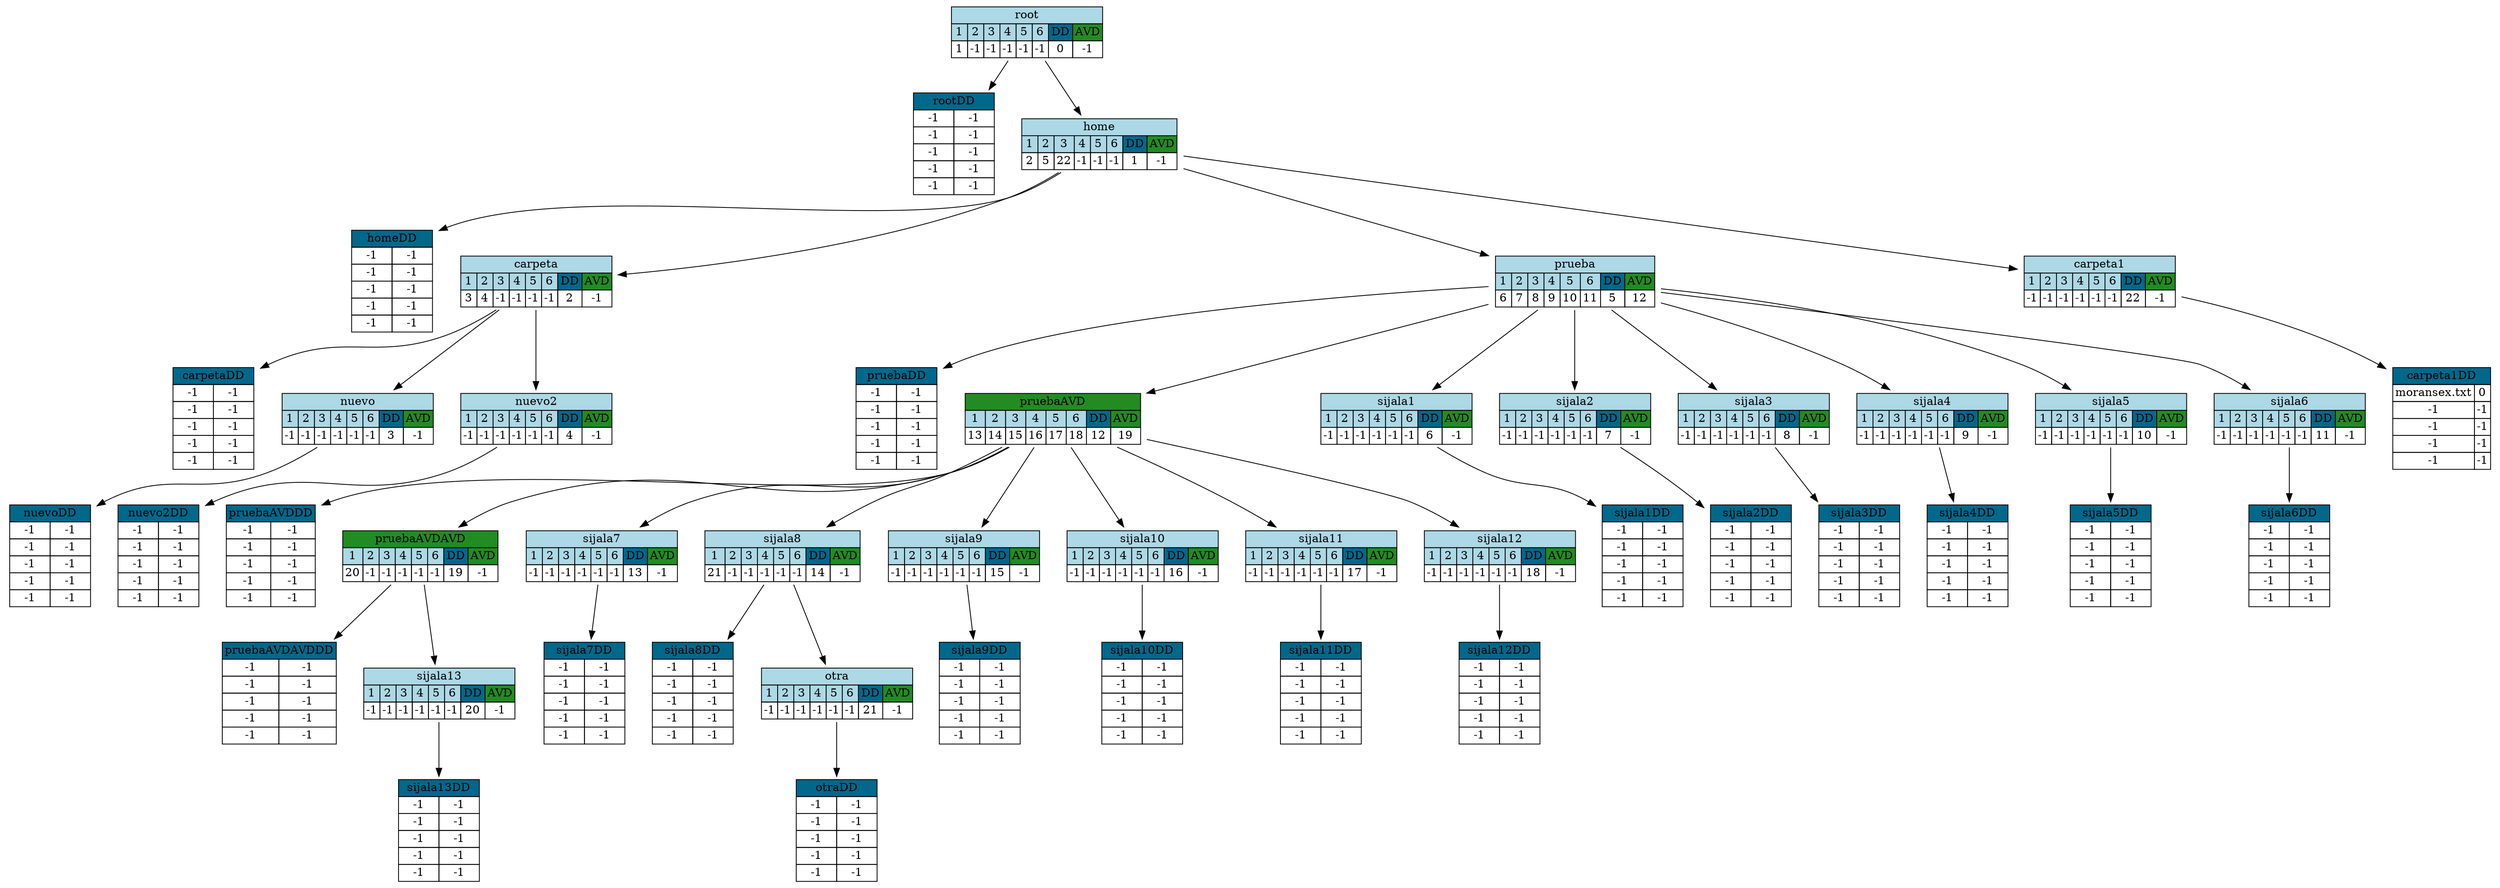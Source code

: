 digraph G{ 
node [shape=plaintext]
tbl0[label=<
<table border='0' cellborder='1' cellspacing='0'>
<tr>
<td colspan='8' bgcolor= 'lightblue' >root</td>
</tr>
<tr>
<td bgcolor='lightblue' width='20' >1</td>
<td bgcolor='lightblue' width='20' >2</td>
<td bgcolor='lightblue' width='20' >3</td>
<td bgcolor='lightblue' width='20' >4</td>
<td bgcolor='lightblue' width='20' >5</td>
<td bgcolor='lightblue' width='20' >6</td>
<td bgcolor='deepskyblue4' width='30' >DD</td>
<td bgcolor='forestgreen' width='20' >AVD</td>
</tr>
<tr>
<td width='20'>1</td>
<td width='20'>-1</td>
<td width='20'>-1</td>
<td width='20'>-1</td>
<td width='20'>-1</td>
<td width='20'>-1</td>
<td width='20'>0</td>
<td width='20'>-1</td>
</tr>
</table>
>];
tbl0->tbl0DD
tbl0DD[label=<
<table border='0' cellborder='1' cellspacing='0'>
<tr><td bgcolor='deepskyblue4' width='100' colspan='2'>rootDD</td>
</tr>
<tr>
<td>-1</td>
<td>-1</td>
</tr>
<tr>
<td>-1</td>
<td>-1</td>
</tr>
<tr>
<td>-1</td>
<td>-1</td>
</tr>
<tr>
<td>-1</td>
<td>-1</td>
</tr>
<tr>
<td>-1</td>
<td>-1</td>
</tr>
</table>
>];
tbl0->tbl1
tbl1[label=<
<table border='0' cellborder='1' cellspacing='0'>
<tr>
<td colspan='8' bgcolor= 'lightblue' >home</td>
</tr>
<tr>
<td bgcolor='lightblue' width='20' >1</td>
<td bgcolor='lightblue' width='20' >2</td>
<td bgcolor='lightblue' width='20' >3</td>
<td bgcolor='lightblue' width='20' >4</td>
<td bgcolor='lightblue' width='20' >5</td>
<td bgcolor='lightblue' width='20' >6</td>
<td bgcolor='deepskyblue4' width='30' >DD</td>
<td bgcolor='forestgreen' width='20' >AVD</td>
</tr>
<tr>
<td width='20'>2</td>
<td width='20'>5</td>
<td width='20'>22</td>
<td width='20'>-1</td>
<td width='20'>-1</td>
<td width='20'>-1</td>
<td width='20'>1</td>
<td width='20'>-1</td>
</tr>
</table>
>];
tbl1->tbl1DD
tbl1DD[label=<
<table border='0' cellborder='1' cellspacing='0'>
<tr><td bgcolor='deepskyblue4' width='100' colspan='2'>homeDD</td>
</tr>
<tr>
<td>-1</td>
<td>-1</td>
</tr>
<tr>
<td>-1</td>
<td>-1</td>
</tr>
<tr>
<td>-1</td>
<td>-1</td>
</tr>
<tr>
<td>-1</td>
<td>-1</td>
</tr>
<tr>
<td>-1</td>
<td>-1</td>
</tr>
</table>
>];
tbl1->tbl2
tbl2[label=<
<table border='0' cellborder='1' cellspacing='0'>
<tr>
<td colspan='8' bgcolor= 'lightblue' >carpeta</td>
</tr>
<tr>
<td bgcolor='lightblue' width='20' >1</td>
<td bgcolor='lightblue' width='20' >2</td>
<td bgcolor='lightblue' width='20' >3</td>
<td bgcolor='lightblue' width='20' >4</td>
<td bgcolor='lightblue' width='20' >5</td>
<td bgcolor='lightblue' width='20' >6</td>
<td bgcolor='deepskyblue4' width='30' >DD</td>
<td bgcolor='forestgreen' width='20' >AVD</td>
</tr>
<tr>
<td width='20'>3</td>
<td width='20'>4</td>
<td width='20'>-1</td>
<td width='20'>-1</td>
<td width='20'>-1</td>
<td width='20'>-1</td>
<td width='20'>2</td>
<td width='20'>-1</td>
</tr>
</table>
>];
tbl2->tbl2DD
tbl2DD[label=<
<table border='0' cellborder='1' cellspacing='0'>
<tr><td bgcolor='deepskyblue4' width='100' colspan='2'>carpetaDD</td>
</tr>
<tr>
<td>-1</td>
<td>-1</td>
</tr>
<tr>
<td>-1</td>
<td>-1</td>
</tr>
<tr>
<td>-1</td>
<td>-1</td>
</tr>
<tr>
<td>-1</td>
<td>-1</td>
</tr>
<tr>
<td>-1</td>
<td>-1</td>
</tr>
</table>
>];
tbl2->tbl3
tbl3[label=<
<table border='0' cellborder='1' cellspacing='0'>
<tr>
<td colspan='8' bgcolor= 'lightblue' >nuevo</td>
</tr>
<tr>
<td bgcolor='lightblue' width='20' >1</td>
<td bgcolor='lightblue' width='20' >2</td>
<td bgcolor='lightblue' width='20' >3</td>
<td bgcolor='lightblue' width='20' >4</td>
<td bgcolor='lightblue' width='20' >5</td>
<td bgcolor='lightblue' width='20' >6</td>
<td bgcolor='deepskyblue4' width='30' >DD</td>
<td bgcolor='forestgreen' width='20' >AVD</td>
</tr>
<tr>
<td width='20'>-1</td>
<td width='20'>-1</td>
<td width='20'>-1</td>
<td width='20'>-1</td>
<td width='20'>-1</td>
<td width='20'>-1</td>
<td width='20'>3</td>
<td width='20'>-1</td>
</tr>
</table>
>];
tbl3->tbl3DD
tbl3DD[label=<
<table border='0' cellborder='1' cellspacing='0'>
<tr><td bgcolor='deepskyblue4' width='100' colspan='2'>nuevoDD</td>
</tr>
<tr>
<td>-1</td>
<td>-1</td>
</tr>
<tr>
<td>-1</td>
<td>-1</td>
</tr>
<tr>
<td>-1</td>
<td>-1</td>
</tr>
<tr>
<td>-1</td>
<td>-1</td>
</tr>
<tr>
<td>-1</td>
<td>-1</td>
</tr>
</table>
>];
tbl2->tbl4
tbl4[label=<
<table border='0' cellborder='1' cellspacing='0'>
<tr>
<td colspan='8' bgcolor= 'lightblue' >nuevo2</td>
</tr>
<tr>
<td bgcolor='lightblue' width='20' >1</td>
<td bgcolor='lightblue' width='20' >2</td>
<td bgcolor='lightblue' width='20' >3</td>
<td bgcolor='lightblue' width='20' >4</td>
<td bgcolor='lightblue' width='20' >5</td>
<td bgcolor='lightblue' width='20' >6</td>
<td bgcolor='deepskyblue4' width='30' >DD</td>
<td bgcolor='forestgreen' width='20' >AVD</td>
</tr>
<tr>
<td width='20'>-1</td>
<td width='20'>-1</td>
<td width='20'>-1</td>
<td width='20'>-1</td>
<td width='20'>-1</td>
<td width='20'>-1</td>
<td width='20'>4</td>
<td width='20'>-1</td>
</tr>
</table>
>];
tbl4->tbl4DD
tbl4DD[label=<
<table border='0' cellborder='1' cellspacing='0'>
<tr><td bgcolor='deepskyblue4' width='100' colspan='2'>nuevo2DD</td>
</tr>
<tr>
<td>-1</td>
<td>-1</td>
</tr>
<tr>
<td>-1</td>
<td>-1</td>
</tr>
<tr>
<td>-1</td>
<td>-1</td>
</tr>
<tr>
<td>-1</td>
<td>-1</td>
</tr>
<tr>
<td>-1</td>
<td>-1</td>
</tr>
</table>
>];
tbl1->tbl5
tbl5[label=<
<table border='0' cellborder='1' cellspacing='0'>
<tr>
<td colspan='8' bgcolor= 'lightblue' >prueba</td>
</tr>
<tr>
<td bgcolor='lightblue' width='20' >1</td>
<td bgcolor='lightblue' width='20' >2</td>
<td bgcolor='lightblue' width='20' >3</td>
<td bgcolor='lightblue' width='20' >4</td>
<td bgcolor='lightblue' width='20' >5</td>
<td bgcolor='lightblue' width='20' >6</td>
<td bgcolor='deepskyblue4' width='30' >DD</td>
<td bgcolor='forestgreen' width='20' >AVD</td>
</tr>
<tr>
<td width='20'>6</td>
<td width='20'>7</td>
<td width='20'>8</td>
<td width='20'>9</td>
<td width='20'>10</td>
<td width='20'>11</td>
<td width='20'>5</td>
<td width='20'>12</td>
</tr>
</table>
>];
tbl5->tbl5DD
tbl5DD[label=<
<table border='0' cellborder='1' cellspacing='0'>
<tr><td bgcolor='deepskyblue4' width='100' colspan='2'>pruebaDD</td>
</tr>
<tr>
<td>-1</td>
<td>-1</td>
</tr>
<tr>
<td>-1</td>
<td>-1</td>
</tr>
<tr>
<td>-1</td>
<td>-1</td>
</tr>
<tr>
<td>-1</td>
<td>-1</td>
</tr>
<tr>
<td>-1</td>
<td>-1</td>
</tr>
</table>
>];
tbl5->tbl12
tbl12[label=<
<table border='0' cellborder='1' cellspacing='0'>
<tr>
<td colspan='8' bgcolor= 'forestgreen' >pruebaAVD</td>
</tr>
<tr>
<td bgcolor='lightblue' width='20' >1</td>
<td bgcolor='lightblue' width='20' >2</td>
<td bgcolor='lightblue' width='20' >3</td>
<td bgcolor='lightblue' width='20' >4</td>
<td bgcolor='lightblue' width='20' >5</td>
<td bgcolor='lightblue' width='20' >6</td>
<td bgcolor='deepskyblue4' width='30' >DD</td>
<td bgcolor='forestgreen' width='20' >AVD</td>
</tr>
<tr>
<td width='20'>13</td>
<td width='20'>14</td>
<td width='20'>15</td>
<td width='20'>16</td>
<td width='20'>17</td>
<td width='20'>18</td>
<td width='20'>12</td>
<td width='20'>19</td>
</tr>
</table>
>];
tbl12->tbl12DD
tbl12DD[label=<
<table border='0' cellborder='1' cellspacing='0'>
<tr><td bgcolor='deepskyblue4' width='100' colspan='2'>pruebaAVDDD</td>
</tr>
<tr>
<td>-1</td>
<td>-1</td>
</tr>
<tr>
<td>-1</td>
<td>-1</td>
</tr>
<tr>
<td>-1</td>
<td>-1</td>
</tr>
<tr>
<td>-1</td>
<td>-1</td>
</tr>
<tr>
<td>-1</td>
<td>-1</td>
</tr>
</table>
>];
tbl12->tbl19
tbl19[label=<
<table border='0' cellborder='1' cellspacing='0'>
<tr>
<td colspan='8' bgcolor= 'forestgreen' >pruebaAVDAVD</td>
</tr>
<tr>
<td bgcolor='lightblue' width='20' >1</td>
<td bgcolor='lightblue' width='20' >2</td>
<td bgcolor='lightblue' width='20' >3</td>
<td bgcolor='lightblue' width='20' >4</td>
<td bgcolor='lightblue' width='20' >5</td>
<td bgcolor='lightblue' width='20' >6</td>
<td bgcolor='deepskyblue4' width='30' >DD</td>
<td bgcolor='forestgreen' width='20' >AVD</td>
</tr>
<tr>
<td width='20'>20</td>
<td width='20'>-1</td>
<td width='20'>-1</td>
<td width='20'>-1</td>
<td width='20'>-1</td>
<td width='20'>-1</td>
<td width='20'>19</td>
<td width='20'>-1</td>
</tr>
</table>
>];
tbl19->tbl19DD
tbl19DD[label=<
<table border='0' cellborder='1' cellspacing='0'>
<tr><td bgcolor='deepskyblue4' width='100' colspan='2'>pruebaAVDAVDDD</td>
</tr>
<tr>
<td>-1</td>
<td>-1</td>
</tr>
<tr>
<td>-1</td>
<td>-1</td>
</tr>
<tr>
<td>-1</td>
<td>-1</td>
</tr>
<tr>
<td>-1</td>
<td>-1</td>
</tr>
<tr>
<td>-1</td>
<td>-1</td>
</tr>
</table>
>];
tbl19->tbl20
tbl20[label=<
<table border='0' cellborder='1' cellspacing='0'>
<tr>
<td colspan='8' bgcolor= 'lightblue' >sijala13</td>
</tr>
<tr>
<td bgcolor='lightblue' width='20' >1</td>
<td bgcolor='lightblue' width='20' >2</td>
<td bgcolor='lightblue' width='20' >3</td>
<td bgcolor='lightblue' width='20' >4</td>
<td bgcolor='lightblue' width='20' >5</td>
<td bgcolor='lightblue' width='20' >6</td>
<td bgcolor='deepskyblue4' width='30' >DD</td>
<td bgcolor='forestgreen' width='20' >AVD</td>
</tr>
<tr>
<td width='20'>-1</td>
<td width='20'>-1</td>
<td width='20'>-1</td>
<td width='20'>-1</td>
<td width='20'>-1</td>
<td width='20'>-1</td>
<td width='20'>20</td>
<td width='20'>-1</td>
</tr>
</table>
>];
tbl20->tbl20DD
tbl20DD[label=<
<table border='0' cellborder='1' cellspacing='0'>
<tr><td bgcolor='deepskyblue4' width='100' colspan='2'>sijala13DD</td>
</tr>
<tr>
<td>-1</td>
<td>-1</td>
</tr>
<tr>
<td>-1</td>
<td>-1</td>
</tr>
<tr>
<td>-1</td>
<td>-1</td>
</tr>
<tr>
<td>-1</td>
<td>-1</td>
</tr>
<tr>
<td>-1</td>
<td>-1</td>
</tr>
</table>
>];
tbl12->tbl13
tbl13[label=<
<table border='0' cellborder='1' cellspacing='0'>
<tr>
<td colspan='8' bgcolor= 'lightblue' >sijala7</td>
</tr>
<tr>
<td bgcolor='lightblue' width='20' >1</td>
<td bgcolor='lightblue' width='20' >2</td>
<td bgcolor='lightblue' width='20' >3</td>
<td bgcolor='lightblue' width='20' >4</td>
<td bgcolor='lightblue' width='20' >5</td>
<td bgcolor='lightblue' width='20' >6</td>
<td bgcolor='deepskyblue4' width='30' >DD</td>
<td bgcolor='forestgreen' width='20' >AVD</td>
</tr>
<tr>
<td width='20'>-1</td>
<td width='20'>-1</td>
<td width='20'>-1</td>
<td width='20'>-1</td>
<td width='20'>-1</td>
<td width='20'>-1</td>
<td width='20'>13</td>
<td width='20'>-1</td>
</tr>
</table>
>];
tbl13->tbl13DD
tbl13DD[label=<
<table border='0' cellborder='1' cellspacing='0'>
<tr><td bgcolor='deepskyblue4' width='100' colspan='2'>sijala7DD</td>
</tr>
<tr>
<td>-1</td>
<td>-1</td>
</tr>
<tr>
<td>-1</td>
<td>-1</td>
</tr>
<tr>
<td>-1</td>
<td>-1</td>
</tr>
<tr>
<td>-1</td>
<td>-1</td>
</tr>
<tr>
<td>-1</td>
<td>-1</td>
</tr>
</table>
>];
tbl12->tbl14
tbl14[label=<
<table border='0' cellborder='1' cellspacing='0'>
<tr>
<td colspan='8' bgcolor= 'lightblue' >sijala8</td>
</tr>
<tr>
<td bgcolor='lightblue' width='20' >1</td>
<td bgcolor='lightblue' width='20' >2</td>
<td bgcolor='lightblue' width='20' >3</td>
<td bgcolor='lightblue' width='20' >4</td>
<td bgcolor='lightblue' width='20' >5</td>
<td bgcolor='lightblue' width='20' >6</td>
<td bgcolor='deepskyblue4' width='30' >DD</td>
<td bgcolor='forestgreen' width='20' >AVD</td>
</tr>
<tr>
<td width='20'>21</td>
<td width='20'>-1</td>
<td width='20'>-1</td>
<td width='20'>-1</td>
<td width='20'>-1</td>
<td width='20'>-1</td>
<td width='20'>14</td>
<td width='20'>-1</td>
</tr>
</table>
>];
tbl14->tbl14DD
tbl14DD[label=<
<table border='0' cellborder='1' cellspacing='0'>
<tr><td bgcolor='deepskyblue4' width='100' colspan='2'>sijala8DD</td>
</tr>
<tr>
<td>-1</td>
<td>-1</td>
</tr>
<tr>
<td>-1</td>
<td>-1</td>
</tr>
<tr>
<td>-1</td>
<td>-1</td>
</tr>
<tr>
<td>-1</td>
<td>-1</td>
</tr>
<tr>
<td>-1</td>
<td>-1</td>
</tr>
</table>
>];
tbl14->tbl21
tbl21[label=<
<table border='0' cellborder='1' cellspacing='0'>
<tr>
<td colspan='8' bgcolor= 'lightblue' >otra</td>
</tr>
<tr>
<td bgcolor='lightblue' width='20' >1</td>
<td bgcolor='lightblue' width='20' >2</td>
<td bgcolor='lightblue' width='20' >3</td>
<td bgcolor='lightblue' width='20' >4</td>
<td bgcolor='lightblue' width='20' >5</td>
<td bgcolor='lightblue' width='20' >6</td>
<td bgcolor='deepskyblue4' width='30' >DD</td>
<td bgcolor='forestgreen' width='20' >AVD</td>
</tr>
<tr>
<td width='20'>-1</td>
<td width='20'>-1</td>
<td width='20'>-1</td>
<td width='20'>-1</td>
<td width='20'>-1</td>
<td width='20'>-1</td>
<td width='20'>21</td>
<td width='20'>-1</td>
</tr>
</table>
>];
tbl21->tbl21DD
tbl21DD[label=<
<table border='0' cellborder='1' cellspacing='0'>
<tr><td bgcolor='deepskyblue4' width='100' colspan='2'>otraDD</td>
</tr>
<tr>
<td>-1</td>
<td>-1</td>
</tr>
<tr>
<td>-1</td>
<td>-1</td>
</tr>
<tr>
<td>-1</td>
<td>-1</td>
</tr>
<tr>
<td>-1</td>
<td>-1</td>
</tr>
<tr>
<td>-1</td>
<td>-1</td>
</tr>
</table>
>];
tbl12->tbl15
tbl15[label=<
<table border='0' cellborder='1' cellspacing='0'>
<tr>
<td colspan='8' bgcolor= 'lightblue' >sijala9</td>
</tr>
<tr>
<td bgcolor='lightblue' width='20' >1</td>
<td bgcolor='lightblue' width='20' >2</td>
<td bgcolor='lightblue' width='20' >3</td>
<td bgcolor='lightblue' width='20' >4</td>
<td bgcolor='lightblue' width='20' >5</td>
<td bgcolor='lightblue' width='20' >6</td>
<td bgcolor='deepskyblue4' width='30' >DD</td>
<td bgcolor='forestgreen' width='20' >AVD</td>
</tr>
<tr>
<td width='20'>-1</td>
<td width='20'>-1</td>
<td width='20'>-1</td>
<td width='20'>-1</td>
<td width='20'>-1</td>
<td width='20'>-1</td>
<td width='20'>15</td>
<td width='20'>-1</td>
</tr>
</table>
>];
tbl15->tbl15DD
tbl15DD[label=<
<table border='0' cellborder='1' cellspacing='0'>
<tr><td bgcolor='deepskyblue4' width='100' colspan='2'>sijala9DD</td>
</tr>
<tr>
<td>-1</td>
<td>-1</td>
</tr>
<tr>
<td>-1</td>
<td>-1</td>
</tr>
<tr>
<td>-1</td>
<td>-1</td>
</tr>
<tr>
<td>-1</td>
<td>-1</td>
</tr>
<tr>
<td>-1</td>
<td>-1</td>
</tr>
</table>
>];
tbl12->tbl16
tbl16[label=<
<table border='0' cellborder='1' cellspacing='0'>
<tr>
<td colspan='8' bgcolor= 'lightblue' >sijala10</td>
</tr>
<tr>
<td bgcolor='lightblue' width='20' >1</td>
<td bgcolor='lightblue' width='20' >2</td>
<td bgcolor='lightblue' width='20' >3</td>
<td bgcolor='lightblue' width='20' >4</td>
<td bgcolor='lightblue' width='20' >5</td>
<td bgcolor='lightblue' width='20' >6</td>
<td bgcolor='deepskyblue4' width='30' >DD</td>
<td bgcolor='forestgreen' width='20' >AVD</td>
</tr>
<tr>
<td width='20'>-1</td>
<td width='20'>-1</td>
<td width='20'>-1</td>
<td width='20'>-1</td>
<td width='20'>-1</td>
<td width='20'>-1</td>
<td width='20'>16</td>
<td width='20'>-1</td>
</tr>
</table>
>];
tbl16->tbl16DD
tbl16DD[label=<
<table border='0' cellborder='1' cellspacing='0'>
<tr><td bgcolor='deepskyblue4' width='100' colspan='2'>sijala10DD</td>
</tr>
<tr>
<td>-1</td>
<td>-1</td>
</tr>
<tr>
<td>-1</td>
<td>-1</td>
</tr>
<tr>
<td>-1</td>
<td>-1</td>
</tr>
<tr>
<td>-1</td>
<td>-1</td>
</tr>
<tr>
<td>-1</td>
<td>-1</td>
</tr>
</table>
>];
tbl12->tbl17
tbl17[label=<
<table border='0' cellborder='1' cellspacing='0'>
<tr>
<td colspan='8' bgcolor= 'lightblue' >sijala11</td>
</tr>
<tr>
<td bgcolor='lightblue' width='20' >1</td>
<td bgcolor='lightblue' width='20' >2</td>
<td bgcolor='lightblue' width='20' >3</td>
<td bgcolor='lightblue' width='20' >4</td>
<td bgcolor='lightblue' width='20' >5</td>
<td bgcolor='lightblue' width='20' >6</td>
<td bgcolor='deepskyblue4' width='30' >DD</td>
<td bgcolor='forestgreen' width='20' >AVD</td>
</tr>
<tr>
<td width='20'>-1</td>
<td width='20'>-1</td>
<td width='20'>-1</td>
<td width='20'>-1</td>
<td width='20'>-1</td>
<td width='20'>-1</td>
<td width='20'>17</td>
<td width='20'>-1</td>
</tr>
</table>
>];
tbl17->tbl17DD
tbl17DD[label=<
<table border='0' cellborder='1' cellspacing='0'>
<tr><td bgcolor='deepskyblue4' width='100' colspan='2'>sijala11DD</td>
</tr>
<tr>
<td>-1</td>
<td>-1</td>
</tr>
<tr>
<td>-1</td>
<td>-1</td>
</tr>
<tr>
<td>-1</td>
<td>-1</td>
</tr>
<tr>
<td>-1</td>
<td>-1</td>
</tr>
<tr>
<td>-1</td>
<td>-1</td>
</tr>
</table>
>];
tbl12->tbl18
tbl18[label=<
<table border='0' cellborder='1' cellspacing='0'>
<tr>
<td colspan='8' bgcolor= 'lightblue' >sijala12</td>
</tr>
<tr>
<td bgcolor='lightblue' width='20' >1</td>
<td bgcolor='lightblue' width='20' >2</td>
<td bgcolor='lightblue' width='20' >3</td>
<td bgcolor='lightblue' width='20' >4</td>
<td bgcolor='lightblue' width='20' >5</td>
<td bgcolor='lightblue' width='20' >6</td>
<td bgcolor='deepskyblue4' width='30' >DD</td>
<td bgcolor='forestgreen' width='20' >AVD</td>
</tr>
<tr>
<td width='20'>-1</td>
<td width='20'>-1</td>
<td width='20'>-1</td>
<td width='20'>-1</td>
<td width='20'>-1</td>
<td width='20'>-1</td>
<td width='20'>18</td>
<td width='20'>-1</td>
</tr>
</table>
>];
tbl18->tbl18DD
tbl18DD[label=<
<table border='0' cellborder='1' cellspacing='0'>
<tr><td bgcolor='deepskyblue4' width='100' colspan='2'>sijala12DD</td>
</tr>
<tr>
<td>-1</td>
<td>-1</td>
</tr>
<tr>
<td>-1</td>
<td>-1</td>
</tr>
<tr>
<td>-1</td>
<td>-1</td>
</tr>
<tr>
<td>-1</td>
<td>-1</td>
</tr>
<tr>
<td>-1</td>
<td>-1</td>
</tr>
</table>
>];
tbl5->tbl6
tbl6[label=<
<table border='0' cellborder='1' cellspacing='0'>
<tr>
<td colspan='8' bgcolor= 'lightblue' >sijala1</td>
</tr>
<tr>
<td bgcolor='lightblue' width='20' >1</td>
<td bgcolor='lightblue' width='20' >2</td>
<td bgcolor='lightblue' width='20' >3</td>
<td bgcolor='lightblue' width='20' >4</td>
<td bgcolor='lightblue' width='20' >5</td>
<td bgcolor='lightblue' width='20' >6</td>
<td bgcolor='deepskyblue4' width='30' >DD</td>
<td bgcolor='forestgreen' width='20' >AVD</td>
</tr>
<tr>
<td width='20'>-1</td>
<td width='20'>-1</td>
<td width='20'>-1</td>
<td width='20'>-1</td>
<td width='20'>-1</td>
<td width='20'>-1</td>
<td width='20'>6</td>
<td width='20'>-1</td>
</tr>
</table>
>];
tbl6->tbl6DD
tbl6DD[label=<
<table border='0' cellborder='1' cellspacing='0'>
<tr><td bgcolor='deepskyblue4' width='100' colspan='2'>sijala1DD</td>
</tr>
<tr>
<td>-1</td>
<td>-1</td>
</tr>
<tr>
<td>-1</td>
<td>-1</td>
</tr>
<tr>
<td>-1</td>
<td>-1</td>
</tr>
<tr>
<td>-1</td>
<td>-1</td>
</tr>
<tr>
<td>-1</td>
<td>-1</td>
</tr>
</table>
>];
tbl5->tbl7
tbl7[label=<
<table border='0' cellborder='1' cellspacing='0'>
<tr>
<td colspan='8' bgcolor= 'lightblue' >sijala2</td>
</tr>
<tr>
<td bgcolor='lightblue' width='20' >1</td>
<td bgcolor='lightblue' width='20' >2</td>
<td bgcolor='lightblue' width='20' >3</td>
<td bgcolor='lightblue' width='20' >4</td>
<td bgcolor='lightblue' width='20' >5</td>
<td bgcolor='lightblue' width='20' >6</td>
<td bgcolor='deepskyblue4' width='30' >DD</td>
<td bgcolor='forestgreen' width='20' >AVD</td>
</tr>
<tr>
<td width='20'>-1</td>
<td width='20'>-1</td>
<td width='20'>-1</td>
<td width='20'>-1</td>
<td width='20'>-1</td>
<td width='20'>-1</td>
<td width='20'>7</td>
<td width='20'>-1</td>
</tr>
</table>
>];
tbl7->tbl7DD
tbl7DD[label=<
<table border='0' cellborder='1' cellspacing='0'>
<tr><td bgcolor='deepskyblue4' width='100' colspan='2'>sijala2DD</td>
</tr>
<tr>
<td>-1</td>
<td>-1</td>
</tr>
<tr>
<td>-1</td>
<td>-1</td>
</tr>
<tr>
<td>-1</td>
<td>-1</td>
</tr>
<tr>
<td>-1</td>
<td>-1</td>
</tr>
<tr>
<td>-1</td>
<td>-1</td>
</tr>
</table>
>];
tbl5->tbl8
tbl8[label=<
<table border='0' cellborder='1' cellspacing='0'>
<tr>
<td colspan='8' bgcolor= 'lightblue' >sijala3</td>
</tr>
<tr>
<td bgcolor='lightblue' width='20' >1</td>
<td bgcolor='lightblue' width='20' >2</td>
<td bgcolor='lightblue' width='20' >3</td>
<td bgcolor='lightblue' width='20' >4</td>
<td bgcolor='lightblue' width='20' >5</td>
<td bgcolor='lightblue' width='20' >6</td>
<td bgcolor='deepskyblue4' width='30' >DD</td>
<td bgcolor='forestgreen' width='20' >AVD</td>
</tr>
<tr>
<td width='20'>-1</td>
<td width='20'>-1</td>
<td width='20'>-1</td>
<td width='20'>-1</td>
<td width='20'>-1</td>
<td width='20'>-1</td>
<td width='20'>8</td>
<td width='20'>-1</td>
</tr>
</table>
>];
tbl8->tbl8DD
tbl8DD[label=<
<table border='0' cellborder='1' cellspacing='0'>
<tr><td bgcolor='deepskyblue4' width='100' colspan='2'>sijala3DD</td>
</tr>
<tr>
<td>-1</td>
<td>-1</td>
</tr>
<tr>
<td>-1</td>
<td>-1</td>
</tr>
<tr>
<td>-1</td>
<td>-1</td>
</tr>
<tr>
<td>-1</td>
<td>-1</td>
</tr>
<tr>
<td>-1</td>
<td>-1</td>
</tr>
</table>
>];
tbl5->tbl9
tbl9[label=<
<table border='0' cellborder='1' cellspacing='0'>
<tr>
<td colspan='8' bgcolor= 'lightblue' >sijala4</td>
</tr>
<tr>
<td bgcolor='lightblue' width='20' >1</td>
<td bgcolor='lightblue' width='20' >2</td>
<td bgcolor='lightblue' width='20' >3</td>
<td bgcolor='lightblue' width='20' >4</td>
<td bgcolor='lightblue' width='20' >5</td>
<td bgcolor='lightblue' width='20' >6</td>
<td bgcolor='deepskyblue4' width='30' >DD</td>
<td bgcolor='forestgreen' width='20' >AVD</td>
</tr>
<tr>
<td width='20'>-1</td>
<td width='20'>-1</td>
<td width='20'>-1</td>
<td width='20'>-1</td>
<td width='20'>-1</td>
<td width='20'>-1</td>
<td width='20'>9</td>
<td width='20'>-1</td>
</tr>
</table>
>];
tbl9->tbl9DD
tbl9DD[label=<
<table border='0' cellborder='1' cellspacing='0'>
<tr><td bgcolor='deepskyblue4' width='100' colspan='2'>sijala4DD</td>
</tr>
<tr>
<td>-1</td>
<td>-1</td>
</tr>
<tr>
<td>-1</td>
<td>-1</td>
</tr>
<tr>
<td>-1</td>
<td>-1</td>
</tr>
<tr>
<td>-1</td>
<td>-1</td>
</tr>
<tr>
<td>-1</td>
<td>-1</td>
</tr>
</table>
>];
tbl5->tbl10
tbl10[label=<
<table border='0' cellborder='1' cellspacing='0'>
<tr>
<td colspan='8' bgcolor= 'lightblue' >sijala5</td>
</tr>
<tr>
<td bgcolor='lightblue' width='20' >1</td>
<td bgcolor='lightblue' width='20' >2</td>
<td bgcolor='lightblue' width='20' >3</td>
<td bgcolor='lightblue' width='20' >4</td>
<td bgcolor='lightblue' width='20' >5</td>
<td bgcolor='lightblue' width='20' >6</td>
<td bgcolor='deepskyblue4' width='30' >DD</td>
<td bgcolor='forestgreen' width='20' >AVD</td>
</tr>
<tr>
<td width='20'>-1</td>
<td width='20'>-1</td>
<td width='20'>-1</td>
<td width='20'>-1</td>
<td width='20'>-1</td>
<td width='20'>-1</td>
<td width='20'>10</td>
<td width='20'>-1</td>
</tr>
</table>
>];
tbl10->tbl10DD
tbl10DD[label=<
<table border='0' cellborder='1' cellspacing='0'>
<tr><td bgcolor='deepskyblue4' width='100' colspan='2'>sijala5DD</td>
</tr>
<tr>
<td>-1</td>
<td>-1</td>
</tr>
<tr>
<td>-1</td>
<td>-1</td>
</tr>
<tr>
<td>-1</td>
<td>-1</td>
</tr>
<tr>
<td>-1</td>
<td>-1</td>
</tr>
<tr>
<td>-1</td>
<td>-1</td>
</tr>
</table>
>];
tbl5->tbl11
tbl11[label=<
<table border='0' cellborder='1' cellspacing='0'>
<tr>
<td colspan='8' bgcolor= 'lightblue' >sijala6</td>
</tr>
<tr>
<td bgcolor='lightblue' width='20' >1</td>
<td bgcolor='lightblue' width='20' >2</td>
<td bgcolor='lightblue' width='20' >3</td>
<td bgcolor='lightblue' width='20' >4</td>
<td bgcolor='lightblue' width='20' >5</td>
<td bgcolor='lightblue' width='20' >6</td>
<td bgcolor='deepskyblue4' width='30' >DD</td>
<td bgcolor='forestgreen' width='20' >AVD</td>
</tr>
<tr>
<td width='20'>-1</td>
<td width='20'>-1</td>
<td width='20'>-1</td>
<td width='20'>-1</td>
<td width='20'>-1</td>
<td width='20'>-1</td>
<td width='20'>11</td>
<td width='20'>-1</td>
</tr>
</table>
>];
tbl11->tbl11DD
tbl11DD[label=<
<table border='0' cellborder='1' cellspacing='0'>
<tr><td bgcolor='deepskyblue4' width='100' colspan='2'>sijala6DD</td>
</tr>
<tr>
<td>-1</td>
<td>-1</td>
</tr>
<tr>
<td>-1</td>
<td>-1</td>
</tr>
<tr>
<td>-1</td>
<td>-1</td>
</tr>
<tr>
<td>-1</td>
<td>-1</td>
</tr>
<tr>
<td>-1</td>
<td>-1</td>
</tr>
</table>
>];
tbl1->tbl22
tbl22[label=<
<table border='0' cellborder='1' cellspacing='0'>
<tr>
<td colspan='8' bgcolor= 'lightblue' >carpeta1</td>
</tr>
<tr>
<td bgcolor='lightblue' width='20' >1</td>
<td bgcolor='lightblue' width='20' >2</td>
<td bgcolor='lightblue' width='20' >3</td>
<td bgcolor='lightblue' width='20' >4</td>
<td bgcolor='lightblue' width='20' >5</td>
<td bgcolor='lightblue' width='20' >6</td>
<td bgcolor='deepskyblue4' width='30' >DD</td>
<td bgcolor='forestgreen' width='20' >AVD</td>
</tr>
<tr>
<td width='20'>-1</td>
<td width='20'>-1</td>
<td width='20'>-1</td>
<td width='20'>-1</td>
<td width='20'>-1</td>
<td width='20'>-1</td>
<td width='20'>22</td>
<td width='20'>-1</td>
</tr>
</table>
>];
tbl22->tbl22DD
tbl22DD[label=<
<table border='0' cellborder='1' cellspacing='0'>
<tr><td bgcolor='deepskyblue4' width='100' colspan='2'>carpeta1DD</td>
</tr>
<tr>
<td>moransex.txt</td>
<td>0</td>
</tr>
<tr>
<td>-1</td>
<td>-1</td>
</tr>
<tr>
<td>-1</td>
<td>-1</td>
</tr>
<tr>
<td>-1</td>
<td>-1</td>
</tr>
<tr>
<td>-1</td>
<td>-1</td>
</tr>
</table>
>];
}